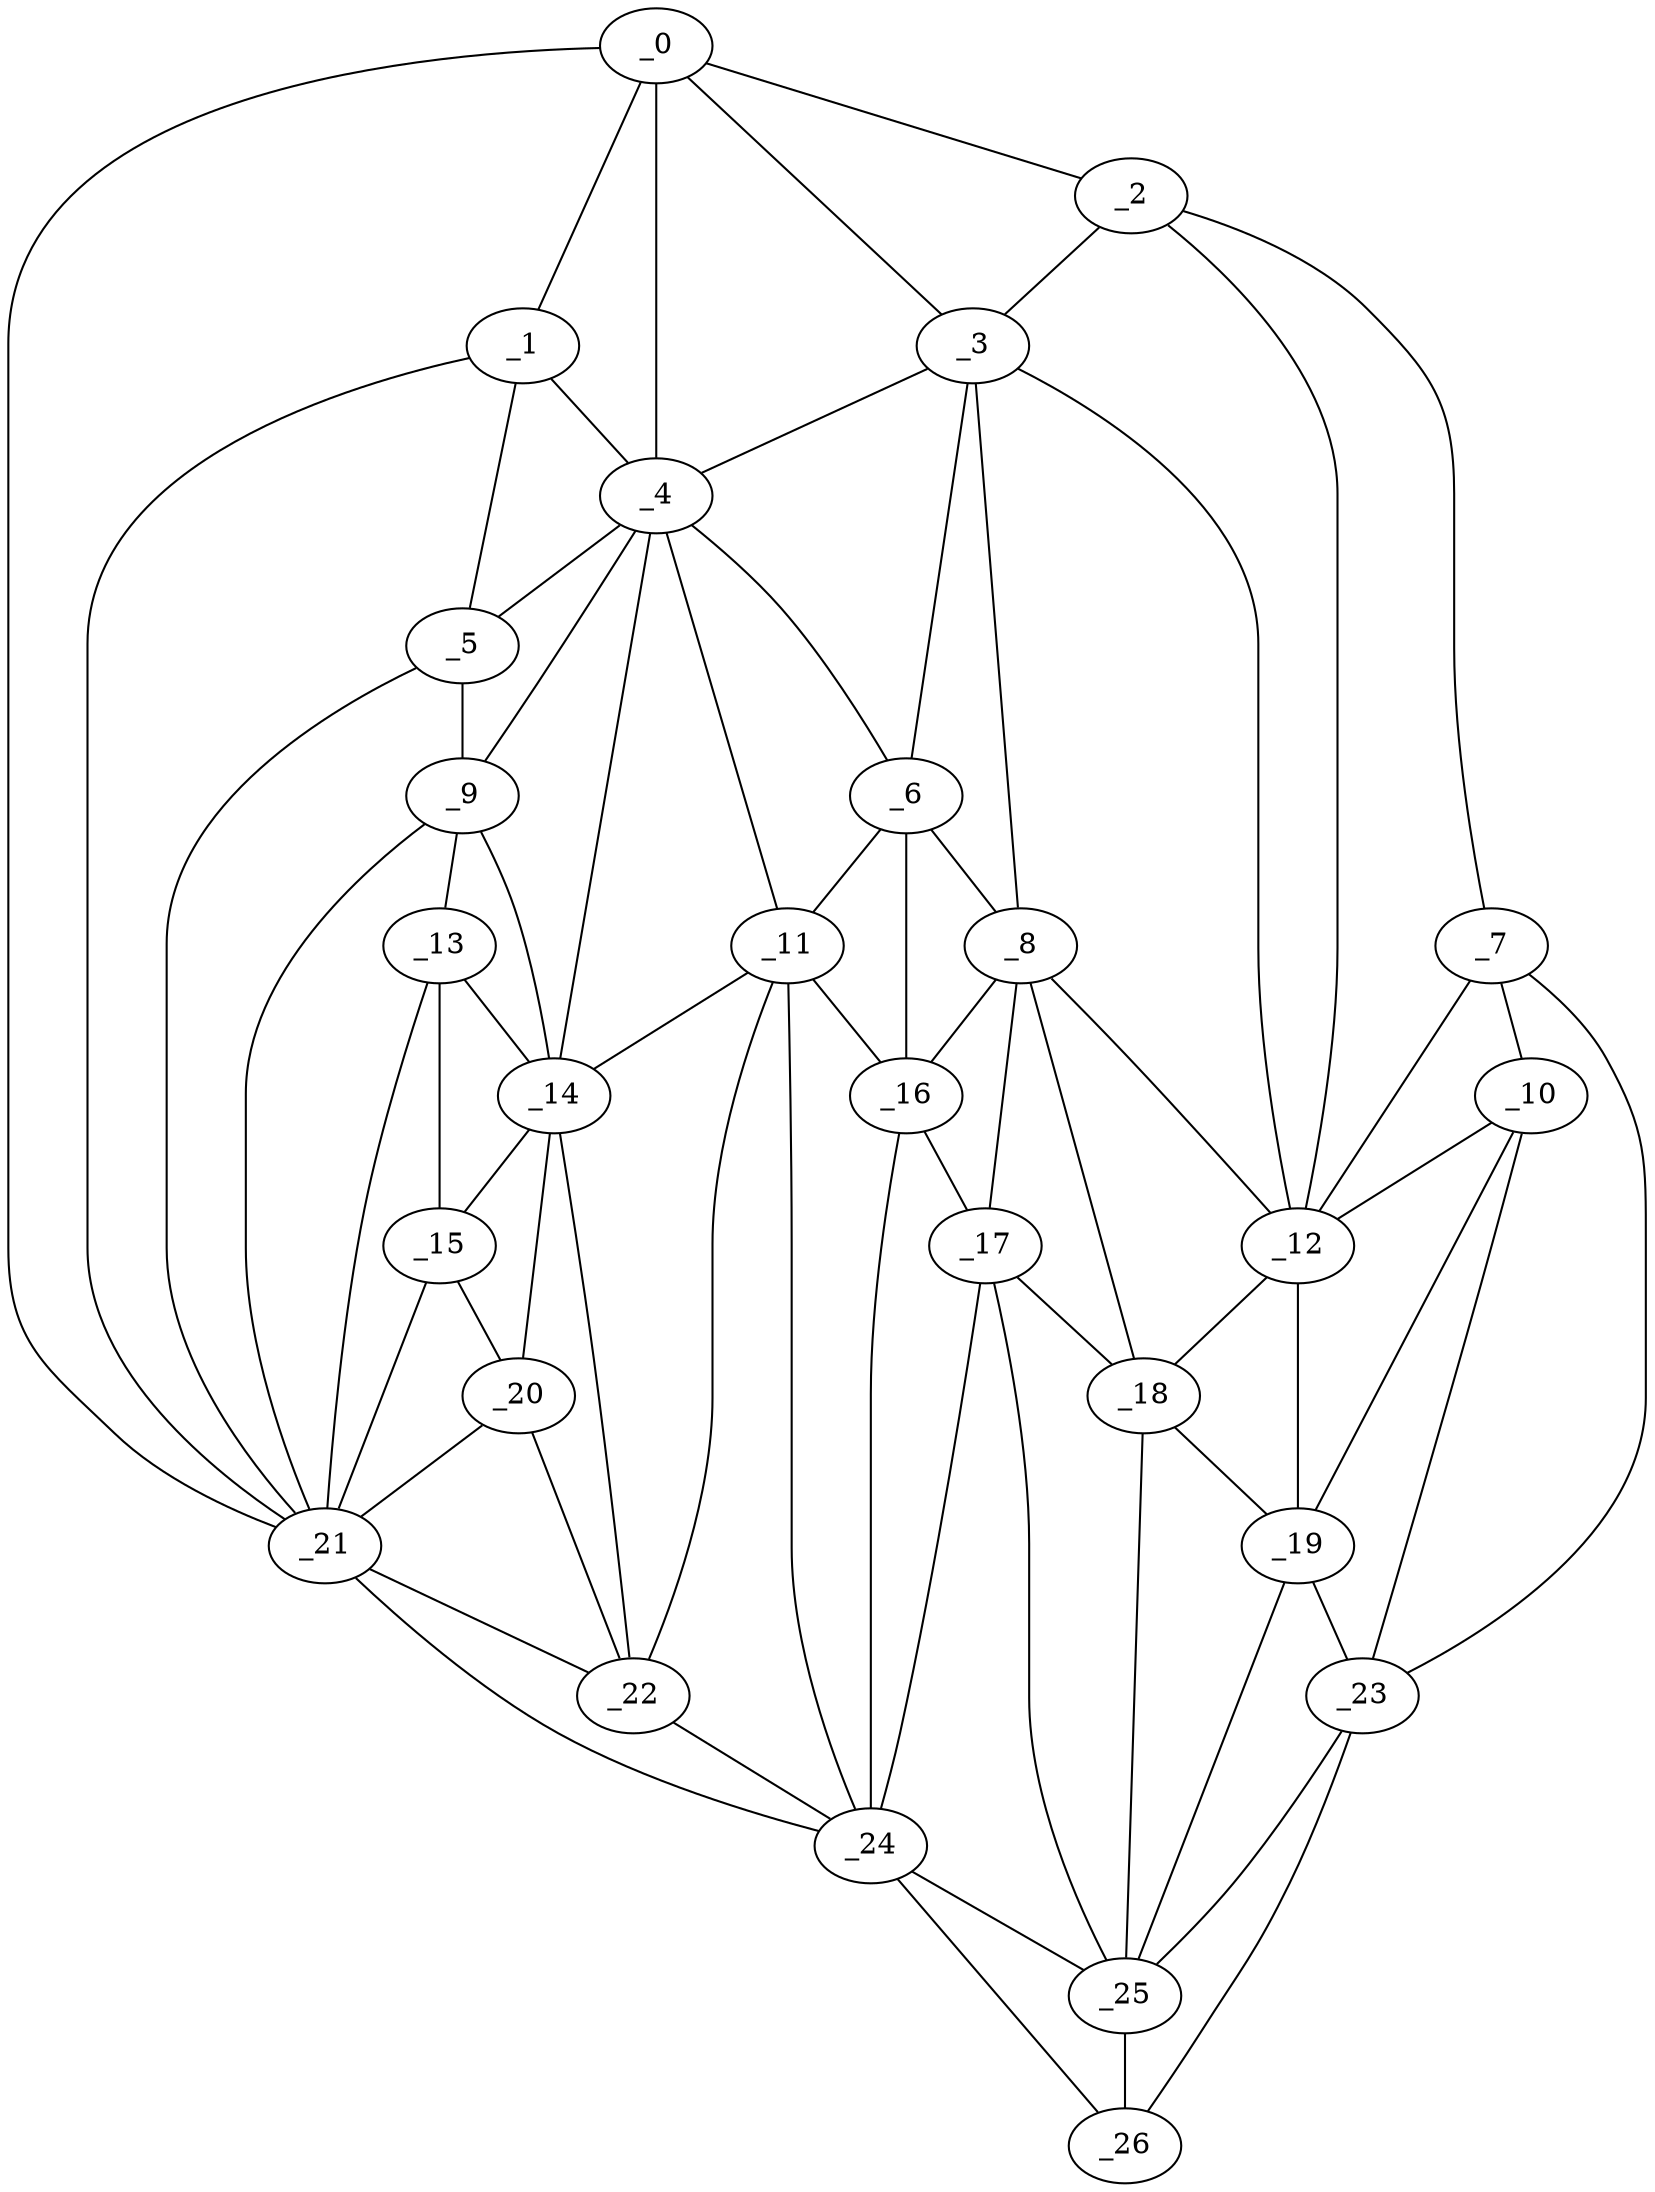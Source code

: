 graph "obj17__345.gxl" {
	_0	 [x=36,
		y=10];
	_1	 [x=47,
		y=9];
	_0 -- _1	 [valence=1];
	_2	 [x=49,
		y=124];
	_0 -- _2	 [valence=1];
	_3	 [x=52,
		y=83];
	_0 -- _3	 [valence=1];
	_4	 [x=54,
		y=32];
	_0 -- _4	 [valence=2];
	_21	 [x=89,
		y=3];
	_0 -- _21	 [valence=1];
	_1 -- _4	 [valence=2];
	_5	 [x=58,
		y=8];
	_1 -- _5	 [valence=2];
	_1 -- _21	 [valence=1];
	_2 -- _3	 [valence=1];
	_7	 [x=58,
		y=125];
	_2 -- _7	 [valence=1];
	_12	 [x=73,
		y=100];
	_2 -- _12	 [valence=2];
	_3 -- _4	 [valence=2];
	_6	 [x=58,
		y=75];
	_3 -- _6	 [valence=2];
	_8	 [x=66,
		y=85];
	_3 -- _8	 [valence=2];
	_3 -- _12	 [valence=2];
	_4 -- _5	 [valence=1];
	_4 -- _6	 [valence=2];
	_9	 [x=68,
		y=7];
	_4 -- _9	 [valence=2];
	_11	 [x=73,
		y=45];
	_4 -- _11	 [valence=1];
	_14	 [x=79,
		y=29];
	_4 -- _14	 [valence=2];
	_5 -- _9	 [valence=1];
	_5 -- _21	 [valence=2];
	_6 -- _8	 [valence=2];
	_6 -- _11	 [valence=1];
	_16	 [x=81,
		y=72];
	_6 -- _16	 [valence=2];
	_10	 [x=71,
		y=122];
	_7 -- _10	 [valence=1];
	_7 -- _12	 [valence=1];
	_23	 [x=95,
		y=120];
	_7 -- _23	 [valence=1];
	_8 -- _12	 [valence=2];
	_8 -- _16	 [valence=2];
	_17	 [x=81,
		y=83];
	_8 -- _17	 [valence=2];
	_18	 [x=81,
		y=96];
	_8 -- _18	 [valence=2];
	_13	 [x=76,
		y=6];
	_9 -- _13	 [valence=2];
	_9 -- _14	 [valence=1];
	_9 -- _21	 [valence=1];
	_10 -- _12	 [valence=2];
	_19	 [x=84,
		y=104];
	_10 -- _19	 [valence=1];
	_10 -- _23	 [valence=2];
	_11 -- _14	 [valence=2];
	_11 -- _16	 [valence=2];
	_22	 [x=91,
		y=32];
	_11 -- _22	 [valence=2];
	_24	 [x=96,
		y=46];
	_11 -- _24	 [valence=2];
	_12 -- _18	 [valence=2];
	_12 -- _19	 [valence=2];
	_13 -- _14	 [valence=1];
	_15	 [x=80,
		y=7];
	_13 -- _15	 [valence=2];
	_13 -- _21	 [valence=1];
	_14 -- _15	 [valence=2];
	_20	 [x=86,
		y=11];
	_14 -- _20	 [valence=2];
	_14 -- _22	 [valence=1];
	_15 -- _20	 [valence=2];
	_15 -- _21	 [valence=2];
	_16 -- _17	 [valence=2];
	_16 -- _24	 [valence=1];
	_17 -- _18	 [valence=1];
	_17 -- _24	 [valence=1];
	_25	 [x=97,
		y=111];
	_17 -- _25	 [valence=1];
	_18 -- _19	 [valence=2];
	_18 -- _25	 [valence=2];
	_19 -- _23	 [valence=2];
	_19 -- _25	 [valence=2];
	_20 -- _21	 [valence=2];
	_20 -- _22	 [valence=2];
	_21 -- _22	 [valence=2];
	_21 -- _24	 [valence=1];
	_22 -- _24	 [valence=2];
	_23 -- _25	 [valence=2];
	_26	 [x=99,
		y=118];
	_23 -- _26	 [valence=1];
	_24 -- _25	 [valence=2];
	_24 -- _26	 [valence=1];
	_25 -- _26	 [valence=1];
}
